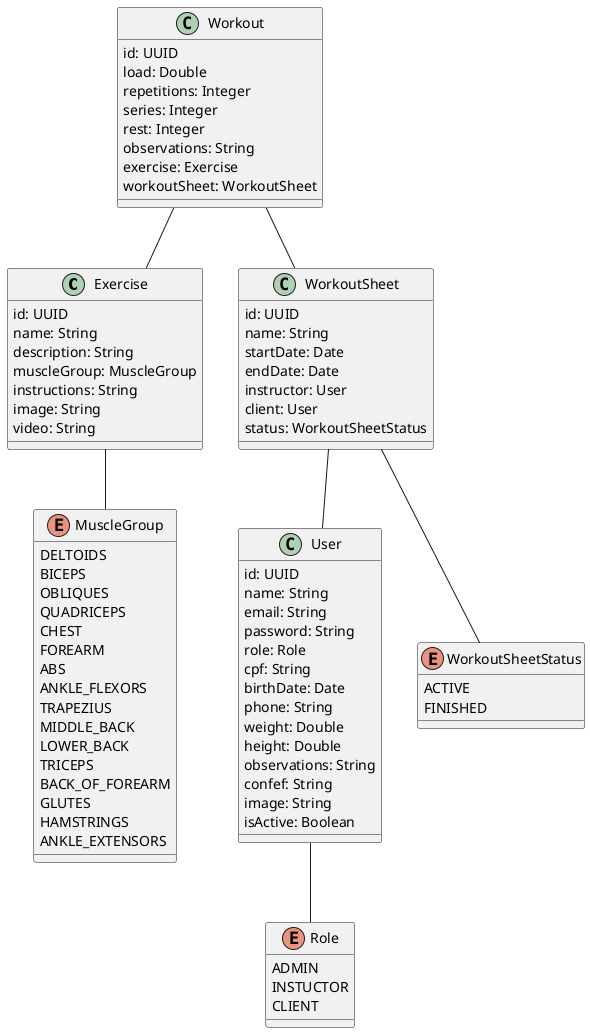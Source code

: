 @startuml SmartGym

Exercise -- MuscleGroup
User -- Role

WorkoutSheet -- User
WorkoutSheet -- WorkoutSheetStatus

Workout -- Exercise
Workout -- WorkoutSheet

enum MuscleGroup {
    DELTOIDS
    BICEPS
    OBLIQUES
    QUADRICEPS
    CHEST
    FOREARM
    ABS
    ANKLE_FLEXORS
    TRAPEZIUS
    MIDDLE_BACK
    LOWER_BACK
    TRICEPS
    BACK_OF_FOREARM
    GLUTES
    HAMSTRINGS
    ANKLE_EXTENSORS
}

class Exercise {
    id: UUID
    name: String
    description: String
    muscleGroup: MuscleGroup
    instructions: String
    image: String
    video: String
}

enum Role {
    ADMIN
    INSTUCTOR
    CLIENT
}

class User {
    id: UUID
    name: String
    email: String
    password: String
    role: Role
    cpf: String
    birthDate: Date
    phone: String
    weight: Double
    height: Double
    observations: String
    confef: String
    image: String
    isActive: Boolean
}

class WorkoutSheet {
    id: UUID
    name: String
    startDate: Date
    endDate: Date
    instructor: User
    client: User
    status: WorkoutSheetStatus
}

enum WorkoutSheetStatus {
    ACTIVE
    FINISHED    
}

class Workout {
    id: UUID
    load: Double
    repetitions: Integer
    series: Integer
    rest: Integer
    observations: String
    exercise: Exercise
    workoutSheet: WorkoutSheet
}

@enduml